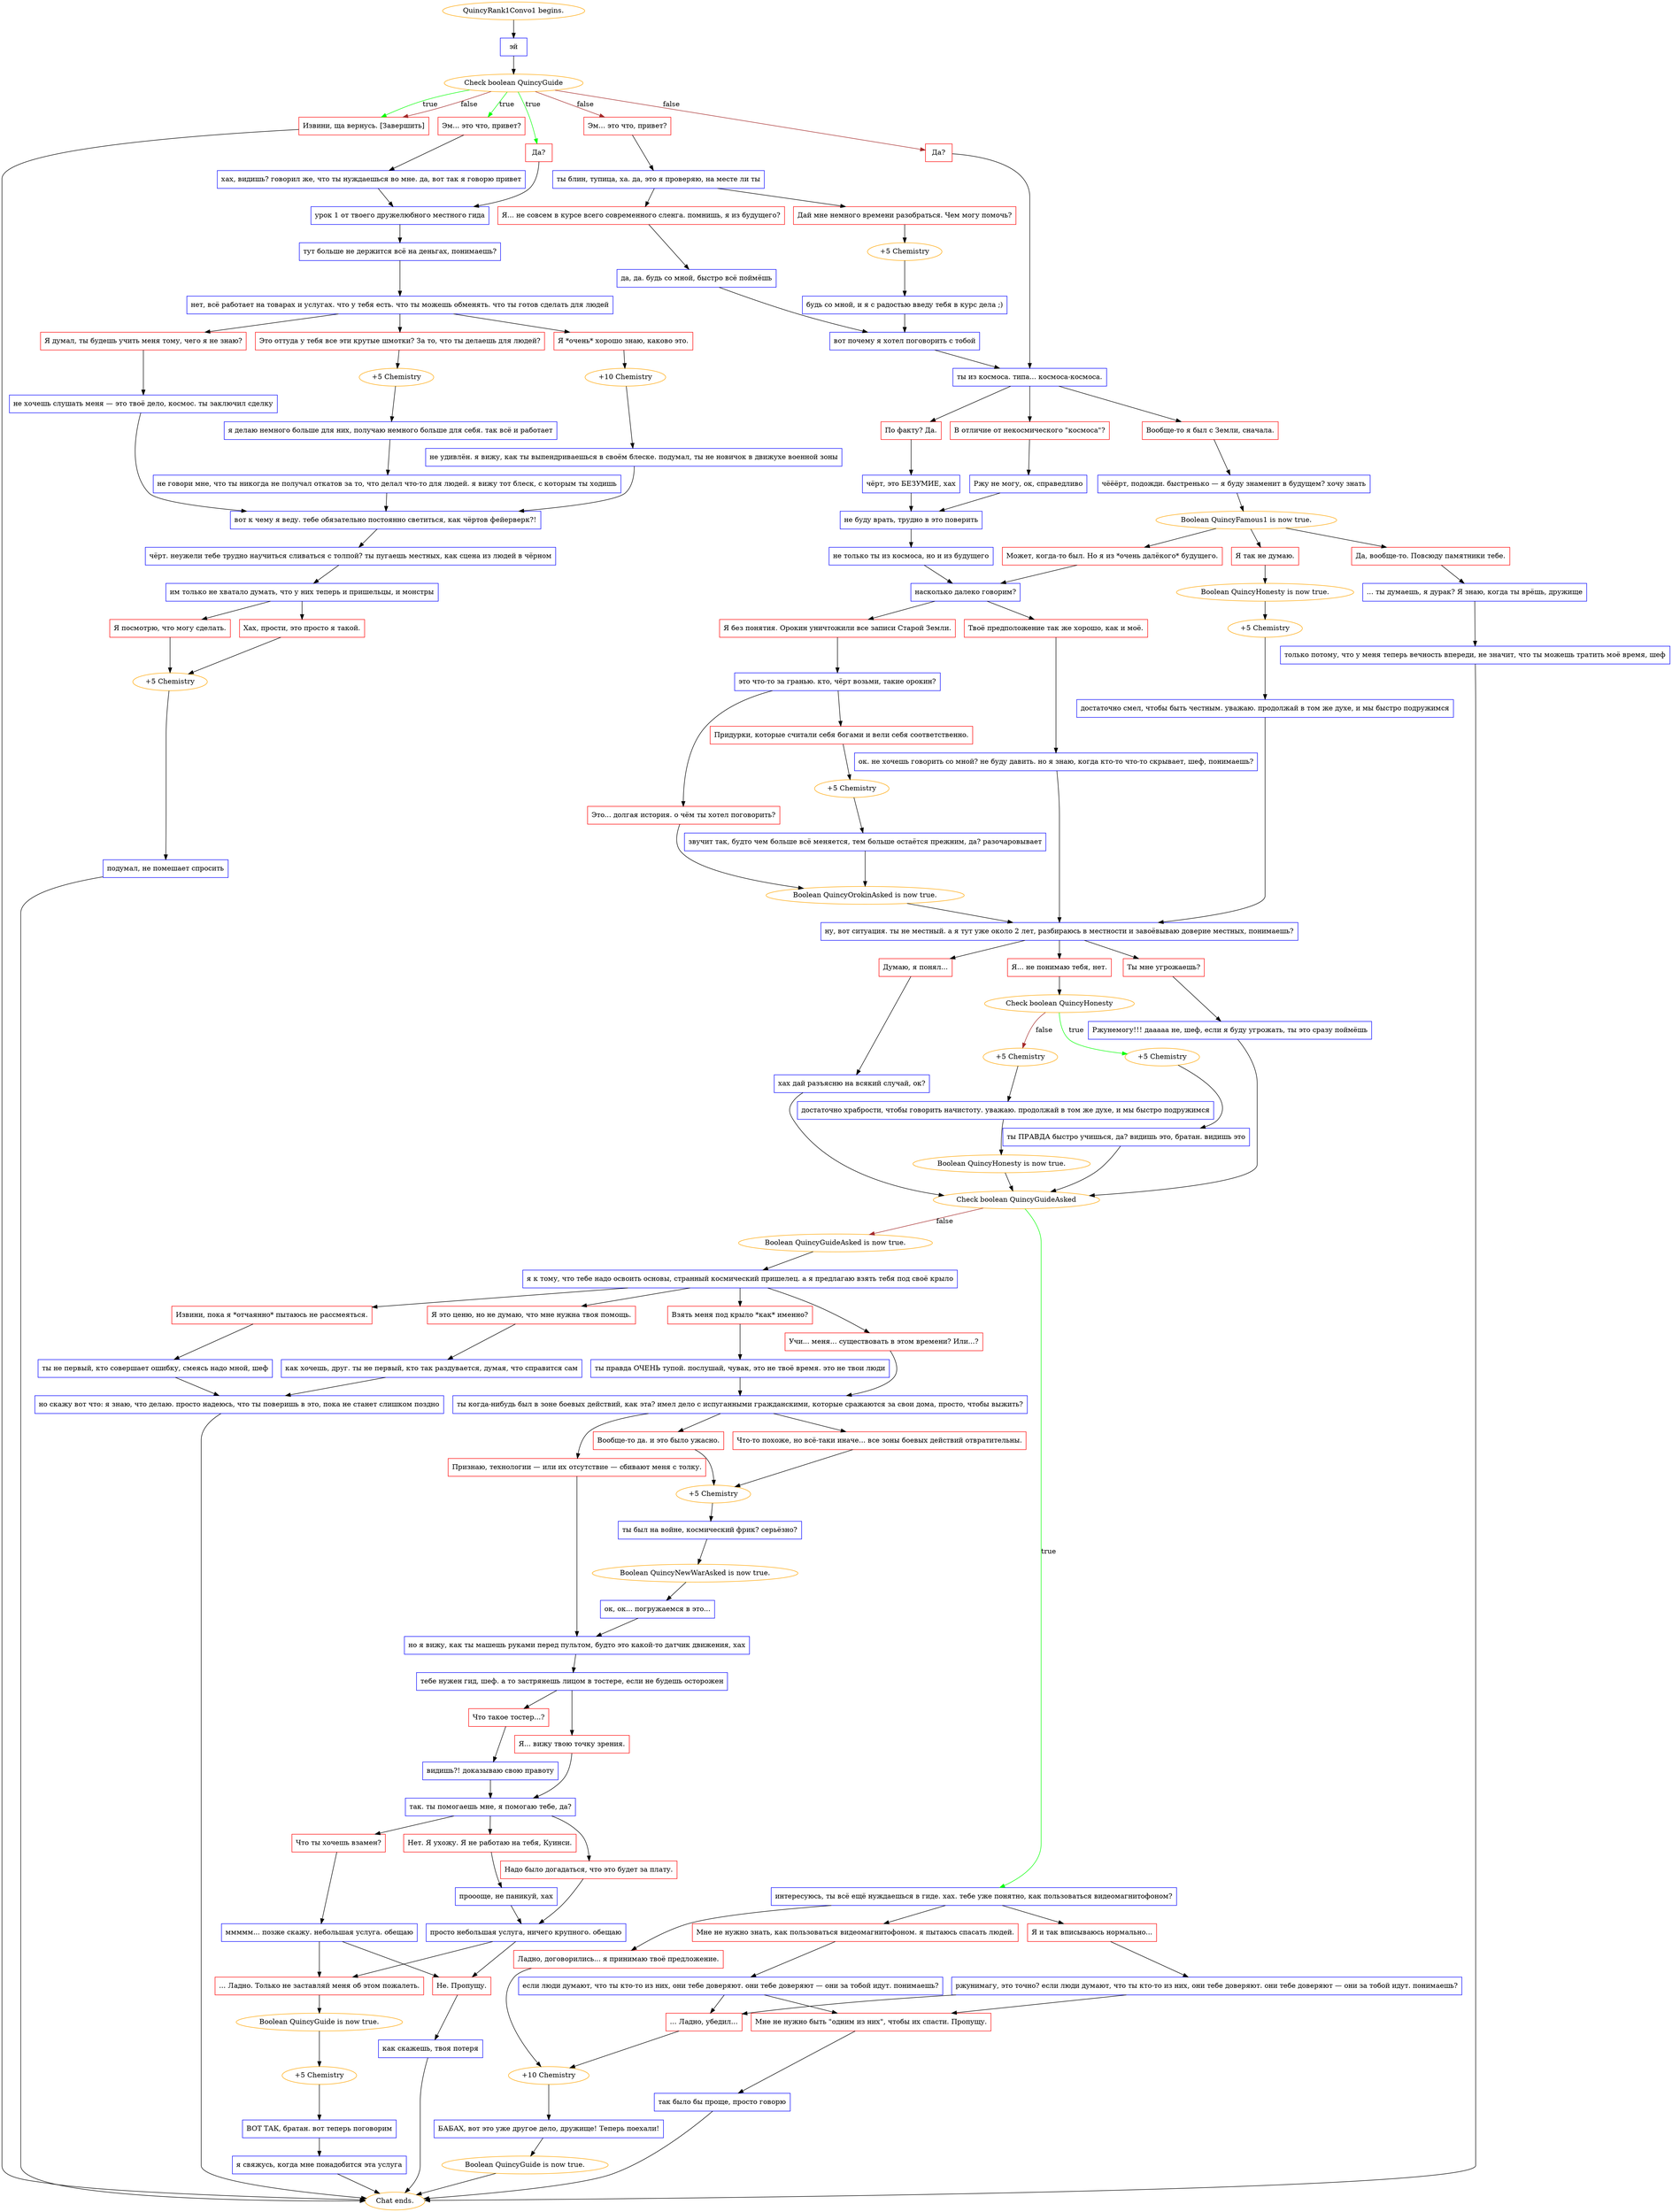 digraph {
	"QuincyRank1Convo1 begins." [color=orange];
		"QuincyRank1Convo1 begins." -> j2263506792;
	j2263506792 [label="эй",shape=box,color=blue];
		j2263506792 -> j2449301634;
	j2449301634 [label="Check boolean QuincyGuide",color=orange];
		j2449301634 -> j2498404648 [label=true,color=green];
		j2449301634 -> j2998761262 [label=true,color=green];
		j2449301634 -> j1542331777 [label=true,color=green];
		j2449301634 -> j2498404648 [label=false,color=brown];
		j2449301634 -> j1021601572 [label=false,color=brown];
		j2449301634 -> j3916693283 [label=false,color=brown];
	j2498404648 [label="Извини, ща вернусь. [Завершить]",shape=box,color=red];
		j2498404648 -> "Chat ends.";
	j2998761262 [label="Эм... это что, привет?",shape=box,color=red];
		j2998761262 -> j1183827704;
	j1542331777 [label="Да?",shape=box,color=red];
		j1542331777 -> j160974855;
	j1021601572 [label="Эм... это что, привет?",shape=box,color=red];
		j1021601572 -> j4115889310;
	j3916693283 [label="Да?",shape=box,color=red];
		j3916693283 -> j1165684638;
	"Chat ends." [color=orange];
	j1183827704 [label="хах, видишь? говорил же, что ты нуждаешься во мне. да, вот так я говорю привет",shape=box,color=blue];
		j1183827704 -> j160974855;
	j160974855 [label="урок 1 от твоего дружелюбного местного гида",shape=box,color=blue];
		j160974855 -> j221148264;
	j4115889310 [label="ты блин, тупица, ха. да, это я проверяю, на месте ли ты",shape=box,color=blue];
		j4115889310 -> j1240627083;
		j4115889310 -> j2191334870;
	j1165684638 [label="ты из космоса. типа... космоса-космоса.",shape=box,color=blue];
		j1165684638 -> j3655142255;
		j1165684638 -> j1258352544;
		j1165684638 -> j2386925001;
	j221148264 [label="тут больше не держится всё на деньгах, понимаешь?",shape=box,color=blue];
		j221148264 -> j3053961908;
	j1240627083 [label="Я... не совсем в курсе всего современного сленга. помнишь, я из будущего?",shape=box,color=red];
		j1240627083 -> j281696184;
	j2191334870 [label="Дай мне немного времени разобраться. Чем могу помочь?",shape=box,color=red];
		j2191334870 -> j3691361363;
	j3655142255 [label="В отличие от некосмического \"космоса\"?",shape=box,color=red];
		j3655142255 -> j870819239;
	j1258352544 [label="По факту? Да.",shape=box,color=red];
		j1258352544 -> j1706832794;
	j2386925001 [label="Вообще-то я был с Земли, сначала.",shape=box,color=red];
		j2386925001 -> j2487498227;
	j3053961908 [label="нет, всё работает на товарах и услугах. что у тебя есть. что ты можешь обменять. что ты готов сделать для людей",shape=box,color=blue];
		j3053961908 -> j3699574512;
		j3053961908 -> j333353091;
		j3053961908 -> j2108520922;
	j281696184 [label="да, да. будь со мной, быстро всё поймёшь",shape=box,color=blue];
		j281696184 -> j1796783893;
	j3691361363 [label="+5 Chemistry",color=orange];
		j3691361363 -> j859887;
	j870819239 [label="Ржу не могу, ок, справедливо",shape=box,color=blue];
		j870819239 -> j2633014874;
	j1706832794 [label="чёрт, это БЕЗУМИЕ, хах",shape=box,color=blue];
		j1706832794 -> j2633014874;
	j2487498227 [label="чёёёрт, подожди. быстренько — я буду знаменит в будущем? хочу знать",shape=box,color=blue];
		j2487498227 -> j484092733;
	j3699574512 [label="Это оттуда у тебя все эти крутые шмотки? За то, что ты делаешь для людей?",shape=box,color=red];
		j3699574512 -> j3075742764;
	j333353091 [label="Я *очень* хорошо знаю, каково это.",shape=box,color=red];
		j333353091 -> j742453598;
	j2108520922 [label="Я думал, ты будешь учить меня тому, чего я не знаю?",shape=box,color=red];
		j2108520922 -> j279903508;
	j1796783893 [label="вот почему я хотел поговорить с тобой",shape=box,color=blue];
		j1796783893 -> j1165684638;
	j859887 [label="будь со мной, и я с радостью введу тебя в курс дела ;)",shape=box,color=blue];
		j859887 -> j1796783893;
	j2633014874 [label="не буду врать, трудно в это поверить",shape=box,color=blue];
		j2633014874 -> j3891309243;
	j484092733 [label="Boolean QuincyFamous1 is now true.",color=orange];
		j484092733 -> j1623904234;
		j484092733 -> j146375912;
		j484092733 -> j1007096501;
	j3075742764 [label="+5 Chemistry",color=orange];
		j3075742764 -> j398524459;
	j742453598 [label="+10 Chemistry",color=orange];
		j742453598 -> j3463438610;
	j279903508 [label="не хочешь слушать меня — это твоё дело, космос. ты заключил сделку",shape=box,color=blue];
		j279903508 -> j3696088035;
	j3891309243 [label="не только ты из космоса, но и из будущего",shape=box,color=blue];
		j3891309243 -> j1596728662;
	j1623904234 [label="Да, вообще-то. Повсюду памятники тебе.",shape=box,color=red];
		j1623904234 -> j1925047837;
	j146375912 [label="Я так не думаю.",shape=box,color=red];
		j146375912 -> j987227900;
	j1007096501 [label="Может, когда-то был. Но я из *очень далёкого* будущего.",shape=box,color=red];
		j1007096501 -> j1596728662;
	j398524459 [label="я делаю немного больше для них, получаю немного больше для себя. так всё и работает",shape=box,color=blue];
		j398524459 -> j3473553033;
	j3463438610 [label="не удивлён. я вижу, как ты выпендриваешься в своём блеске. подумал, ты не новичок в движухе военной зоны",shape=box,color=blue];
		j3463438610 -> j3696088035;
	j3696088035 [label="вот к чему я веду. тебе обязательно постоянно светиться, как чёртов фейерверк?!",shape=box,color=blue];
		j3696088035 -> j3855493110;
	j1596728662 [label="насколько далеко говорим?",shape=box,color=blue];
		j1596728662 -> j2268079435;
		j1596728662 -> j202287159;
	j1925047837 [label="... ты думаешь, я дурак? Я знаю, когда ты врёшь, дружище",shape=box,color=blue];
		j1925047837 -> j3940289362;
	j987227900 [label="Boolean QuincyHonesty is now true.",color=orange];
		j987227900 -> j2940756414;
	j3473553033 [label="не говори мне, что ты никогда не получал откатов за то, что делал что-то для людей. я вижу тот блеск, с которым ты ходишь",shape=box,color=blue];
		j3473553033 -> j3696088035;
	j3855493110 [label="чёрт. неужели тебе трудно научиться сливаться с толпой? ты пугаешь местных, как сцена из людей в чёрном",shape=box,color=blue];
		j3855493110 -> j7962420;
	j2268079435 [label="Твоё предположение так же хорошо, как и моё.",shape=box,color=red];
		j2268079435 -> j912011734;
	j202287159 [label="Я без понятия. Орокин уничтожили все записи Старой Земли.",shape=box,color=red];
		j202287159 -> j4180778422;
	j3940289362 [label="только потому, что у меня теперь вечность впереди, не значит, что ты можешь тратить моё время, шеф",shape=box,color=blue];
		j3940289362 -> "Chat ends.";
	j2940756414 [label="+5 Chemistry",color=orange];
		j2940756414 -> j1128911082;
	j7962420 [label="им только не хватало думать, что у них теперь и пришельцы, и монстры",shape=box,color=blue];
		j7962420 -> j1780459706;
		j7962420 -> j1592799978;
	j912011734 [label="ок. не хочешь говорить со мной? не буду давить. но я знаю, когда кто-то что-то скрывает, шеф, понимаешь?",shape=box,color=blue];
		j912011734 -> j1011593072;
	j4180778422 [label="это что-то за гранью. кто, чёрт возьми, такие орокин?",shape=box,color=blue];
		j4180778422 -> j2943156532;
		j4180778422 -> j332767489;
	j1128911082 [label="достаточно смел, чтобы быть честным. уважаю. продолжай в том же духе, и мы быстро подружимся",shape=box,color=blue];
		j1128911082 -> j1011593072;
	j1780459706 [label="Я посмотрю, что могу сделать.",shape=box,color=red];
		j1780459706 -> j2328916902;
	j1592799978 [label="Хах, прости, это просто я такой.",shape=box,color=red];
		j1592799978 -> j2328916902;
	j1011593072 [label="ну, вот ситуация. ты не местный. а я тут уже около 2 лет, разбираюсь в местности и завоёвываю доверие местных, понимаешь?",shape=box,color=blue];
		j1011593072 -> j2123490407;
		j1011593072 -> j3960046129;
		j1011593072 -> j2656867712;
	j2943156532 [label="Это... долгая история. о чём ты хотел поговорить?",shape=box,color=red];
		j2943156532 -> j2452158772;
	j332767489 [label="Придурки, которые считали себя богами и вели себя соответственно.",shape=box,color=red];
		j332767489 -> j2248863668;
	j2328916902 [label="+5 Chemistry",color=orange];
		j2328916902 -> j3328715171;
	j2123490407 [label="Я... не понимаю тебя, нет.",shape=box,color=red];
		j2123490407 -> j513835299;
	j3960046129 [label="Ты мне угрожаешь?",shape=box,color=red];
		j3960046129 -> j2247736511;
	j2656867712 [label="Думаю, я понял...",shape=box,color=red];
		j2656867712 -> j1307832848;
	j2452158772 [label="Boolean QuincyOrokinAsked is now true.",color=orange];
		j2452158772 -> j1011593072;
	j2248863668 [label="+5 Chemistry",color=orange];
		j2248863668 -> j3401421897;
	j3328715171 [label="подумал, не помешает спросить",shape=box,color=blue];
		j3328715171 -> "Chat ends.";
	j513835299 [label="Check boolean QuincyHonesty",color=orange];
		j513835299 -> j318346641 [label=true,color=green];
		j513835299 -> j3369311194 [label=false,color=brown];
	j2247736511 [label="Ржунемогу!!! дааааа не, шеф, если я буду угрожать, ты это сразу поймёшь",shape=box,color=blue];
		j2247736511 -> j3623539589;
	j1307832848 [label="хах дай разъясню на всякий случай, ок?",shape=box,color=blue];
		j1307832848 -> j3623539589;
	j3401421897 [label="звучит так, будто чем больше всё меняется, тем больше остаётся прежним, да? разочаровывает",shape=box,color=blue];
		j3401421897 -> j2452158772;
	j318346641 [label="+5 Chemistry",color=orange];
		j318346641 -> j1572949379;
	j3369311194 [label="+5 Chemistry",color=orange];
		j3369311194 -> j3583036659;
	j3623539589 [label="Check boolean QuincyGuideAsked",color=orange];
		j3623539589 -> j2914275055 [label=true,color=green];
		j3623539589 -> j2953557851 [label=false,color=brown];
	j1572949379 [label="ты ПРАВДА быстро учишься, да? видишь это, братан. видишь это",shape=box,color=blue];
		j1572949379 -> j3623539589;
	j3583036659 [label="достаточно храбрости, чтобы говорить начистоту. уважаю. продолжай в том же духе, и мы быстро подружимся",shape=box,color=blue];
		j3583036659 -> j2278913829;
	j2914275055 [label="интересуюсь, ты всё ещё нуждаешься в гиде. хах. тебе уже понятно, как пользоваться видеомагнитофоном?",shape=box,color=blue];
		j2914275055 -> j3764857851;
		j2914275055 -> j531898403;
		j2914275055 -> j1082680133;
	j2953557851 [label="Boolean QuincyGuideAsked is now true.",color=orange];
		j2953557851 -> j3000813609;
	j2278913829 [label="Boolean QuincyHonesty is now true.",color=orange];
		j2278913829 -> j3623539589;
	j3764857851 [label="Ладно, договорились... я принимаю твоё предложение.",shape=box,color=red];
		j3764857851 -> j3167363105;
	j531898403 [label="Я и так вписываюсь нормально...",shape=box,color=red];
		j531898403 -> j81562916;
	j1082680133 [label="Мне не нужно знать, как пользоваться видеомагнитофоном. я пытаюсь спасать людей.",shape=box,color=red];
		j1082680133 -> j1501350458;
	j3000813609 [label="я к тому, что тебе надо освоить основы, странный космический пришелец. а я предлагаю взять тебя под своё крыло",shape=box,color=blue];
		j3000813609 -> j3228778413;
		j3000813609 -> j3334725398;
		j3000813609 -> j1379369568;
		j3000813609 -> j2333913861;
	j3167363105 [label="+10 Chemistry",color=orange];
		j3167363105 -> j586916725;
	j81562916 [label="ржунимагу, это точно? если люди думают, что ты кто-то из них, они тебе доверяют. они тебе доверяют — они за тобой идут. понимаешь?",shape=box,color=blue];
		j81562916 -> j603796510;
		j81562916 -> j2333641688;
	j1501350458 [label="если люди думают, что ты кто-то из них, они тебе доверяют. они тебе доверяют — они за тобой идут. понимаешь?",shape=box,color=blue];
		j1501350458 -> j603796510;
		j1501350458 -> j2333641688;
	j3228778413 [label="Учи... меня... существовать в этом времени? Или...?",shape=box,color=red];
		j3228778413 -> j2214215307;
	j3334725398 [label="Взять меня под крыло *как* именно?",shape=box,color=red];
		j3334725398 -> j312463367;
	j1379369568 [label="Извини, пока я *отчаянно* пытаюсь не рассмеяться.",shape=box,color=red];
		j1379369568 -> j74426811;
	j2333913861 [label="Я это ценю, но не думаю, что мне нужна твоя помощь.",shape=box,color=red];
		j2333913861 -> j3619218682;
	j586916725 [label="БАБАХ, вот это уже другое дело, дружище! Теперь поехали!",shape=box,color=blue];
		j586916725 -> j1991430692;
	j603796510 [label="... Ладно, убедил...",shape=box,color=red];
		j603796510 -> j3167363105;
	j2333641688 [label="Мне не нужно быть \"одним из них\", чтобы их спасти. Пропущу.",shape=box,color=red];
		j2333641688 -> j2121825999;
	j2214215307 [label="ты когда-нибудь был в зоне боевых действий, как эта? имел дело с испуганными гражданскими, которые сражаются за свои дома, просто, чтобы выжить?",shape=box,color=blue];
		j2214215307 -> j1481457742;
		j2214215307 -> j1594975146;
		j2214215307 -> j1551035138;
	j312463367 [label="ты правда ОЧЕНЬ тупой. послушай, чувак, это не твоё время. это не твои люди",shape=box,color=blue];
		j312463367 -> j2214215307;
	j74426811 [label="ты не первый, кто совершает ошибку, смеясь надо мной, шеф",shape=box,color=blue];
		j74426811 -> j918162480;
	j3619218682 [label="как хочешь, друг. ты не первый, кто так раздувается, думая, что справится сам",shape=box,color=blue];
		j3619218682 -> j918162480;
	j1991430692 [label="Boolean QuincyGuide is now true.",color=orange];
		j1991430692 -> "Chat ends.";
	j2121825999 [label="так было бы проще, просто говорю",shape=box,color=blue];
		j2121825999 -> "Chat ends.";
	j1481457742 [label="Признаю, технологии — или их отсутствие — сбивают меня с толку.",shape=box,color=red];
		j1481457742 -> j3295270272;
	j1594975146 [label="Что-то похоже, но всё-таки иначе... все зоны боевых действий отвратительны.",shape=box,color=red];
		j1594975146 -> j769633803;
	j1551035138 [label="Вообще-то да. и это было ужасно.",shape=box,color=red];
		j1551035138 -> j769633803;
	j918162480 [label="но скажу вот что: я знаю, что делаю. просто надеюсь, что ты поверишь в это, пока не станет слишком поздно",shape=box,color=blue];
		j918162480 -> "Chat ends.";
	j3295270272 [label="но я вижу, как ты машешь руками перед пультом, будто это какой-то датчик движения, хах",shape=box,color=blue];
		j3295270272 -> j2442190075;
	j769633803 [label="+5 Chemistry",color=orange];
		j769633803 -> j1715504960;
	j2442190075 [label="тебе нужен гид, шеф. а то застрянешь лицом в тостере, если не будешь осторожен",shape=box,color=blue];
		j2442190075 -> j252757873;
		j2442190075 -> j3711649415;
	j1715504960 [label="ты был на войне, космический фрик? серьёзно?",shape=box,color=blue];
		j1715504960 -> j1683197413;
	j252757873 [label="Что такое тостер...?",shape=box,color=red];
		j252757873 -> j188805269;
	j3711649415 [label="Я... вижу твою точку зрения.",shape=box,color=red];
		j3711649415 -> j282813023;
	j1683197413 [label="Boolean QuincyNewWarAsked is now true.",color=orange];
		j1683197413 -> j2336893437;
	j188805269 [label="видишь?! доказываю свою правоту",shape=box,color=blue];
		j188805269 -> j282813023;
	j282813023 [label="так. ты помогаешь мне, я помогаю тебе, да?",shape=box,color=blue];
		j282813023 -> j1194359791;
		j282813023 -> j48669447;
		j282813023 -> j1651930863;
	j2336893437 [label="ок, ок... погружаемся в это...",shape=box,color=blue];
		j2336893437 -> j3295270272;
	j1194359791 [label="Что ты хочешь взамен?",shape=box,color=red];
		j1194359791 -> j2573689596;
	j48669447 [label="Надо было догадаться, что это будет за плату.",shape=box,color=red];
		j48669447 -> j160206419;
	j1651930863 [label="Нет. Я ухожу. Я не работаю на тебя, Куинси.",shape=box,color=red];
		j1651930863 -> j4122040840;
	j2573689596 [label="ммммм... позже скажу. небольшая услуга. обещаю",shape=box,color=blue];
		j2573689596 -> j1371276464;
		j2573689596 -> j4031251316;
	j160206419 [label="просто небольшая услуга, ничего крупного. обещаю",shape=box,color=blue];
		j160206419 -> j1371276464;
		j160206419 -> j4031251316;
	j4122040840 [label="проооще, не паникуй, хах",shape=box,color=blue];
		j4122040840 -> j160206419;
	j1371276464 [label="... Ладно. Только не заставляй меня об этом пожалеть.",shape=box,color=red];
		j1371276464 -> j912074381;
	j4031251316 [label="Не. Пропущу.",shape=box,color=red];
		j4031251316 -> j827601473;
	j912074381 [label="Boolean QuincyGuide is now true.",color=orange];
		j912074381 -> j651097313;
	j827601473 [label="как скажешь, твоя потеря",shape=box,color=blue];
		j827601473 -> "Chat ends.";
	j651097313 [label="+5 Chemistry",color=orange];
		j651097313 -> j2357529452;
	j2357529452 [label="ВОТ ТАК, братан. вот теперь поговорим",shape=box,color=blue];
		j2357529452 -> j3575470213;
	j3575470213 [label="я свяжусь, когда мне понадобится эта услуга",shape=box,color=blue];
		j3575470213 -> "Chat ends.";
}